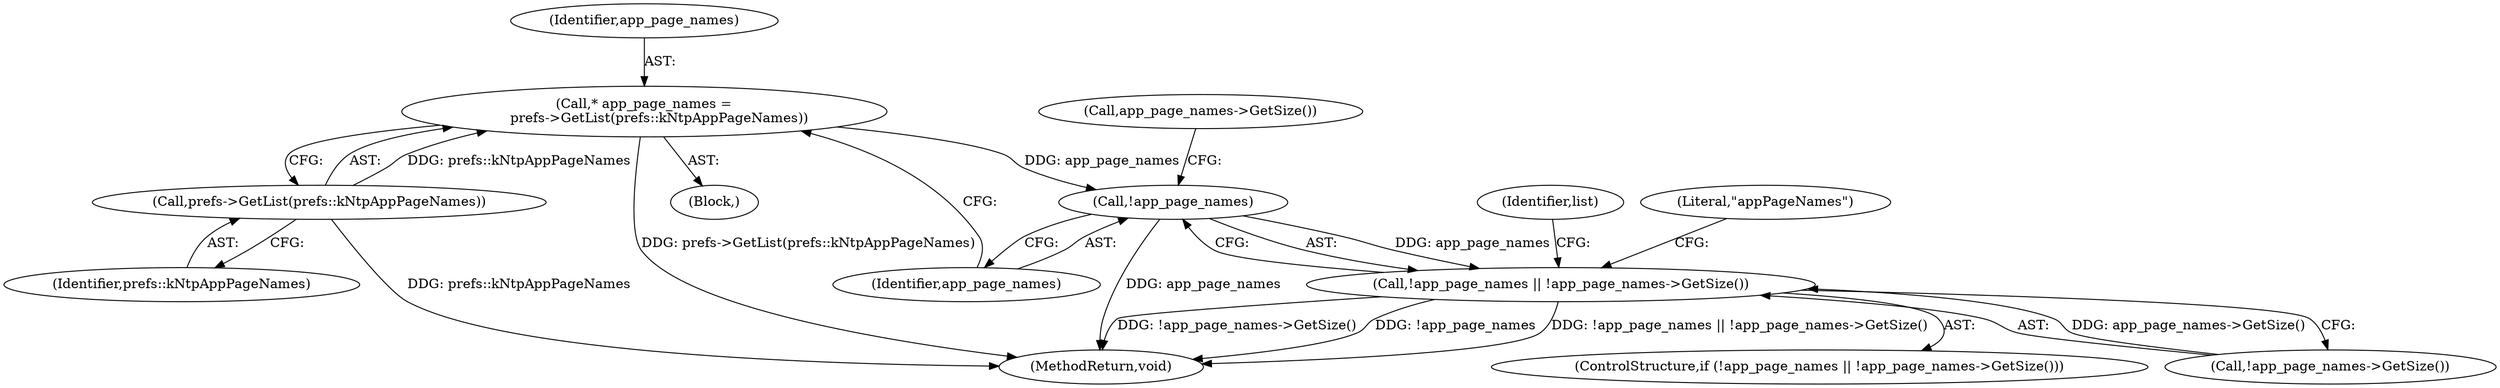 digraph "0_Chrome_438b99bc730bc665eedfc62c4eb864c981e5c65f_1@pointer" {
"1000159" [label="(Call,* app_page_names =\n       prefs->GetList(prefs::kNtpAppPageNames))"];
"1000161" [label="(Call,prefs->GetList(prefs::kNtpAppPageNames))"];
"1000165" [label="(Call,!app_page_names)"];
"1000164" [label="(Call,!app_page_names || !app_page_names->GetSize())"];
"1000164" [label="(Call,!app_page_names || !app_page_names->GetSize())"];
"1000168" [label="(Call,app_page_names->GetSize())"];
"1000163" [label="(ControlStructure,if (!app_page_names || !app_page_names->GetSize()))"];
"1000102" [label="(Block,)"];
"1000161" [label="(Call,prefs->GetList(prefs::kNtpAppPageNames))"];
"1000166" [label="(Identifier,app_page_names)"];
"1000173" [label="(Identifier,list)"];
"1000167" [label="(Call,!app_page_names->GetSize())"];
"1000187" [label="(Literal,\"appPageNames\")"];
"1000159" [label="(Call,* app_page_names =\n       prefs->GetList(prefs::kNtpAppPageNames))"];
"1000165" [label="(Call,!app_page_names)"];
"1000162" [label="(Identifier,prefs::kNtpAppPageNames)"];
"1000191" [label="(MethodReturn,void)"];
"1000160" [label="(Identifier,app_page_names)"];
"1000159" -> "1000102"  [label="AST: "];
"1000159" -> "1000161"  [label="CFG: "];
"1000160" -> "1000159"  [label="AST: "];
"1000161" -> "1000159"  [label="AST: "];
"1000166" -> "1000159"  [label="CFG: "];
"1000159" -> "1000191"  [label="DDG: prefs->GetList(prefs::kNtpAppPageNames)"];
"1000161" -> "1000159"  [label="DDG: prefs::kNtpAppPageNames"];
"1000159" -> "1000165"  [label="DDG: app_page_names"];
"1000161" -> "1000162"  [label="CFG: "];
"1000162" -> "1000161"  [label="AST: "];
"1000161" -> "1000191"  [label="DDG: prefs::kNtpAppPageNames"];
"1000165" -> "1000164"  [label="AST: "];
"1000165" -> "1000166"  [label="CFG: "];
"1000166" -> "1000165"  [label="AST: "];
"1000168" -> "1000165"  [label="CFG: "];
"1000164" -> "1000165"  [label="CFG: "];
"1000165" -> "1000191"  [label="DDG: app_page_names"];
"1000165" -> "1000164"  [label="DDG: app_page_names"];
"1000164" -> "1000163"  [label="AST: "];
"1000164" -> "1000167"  [label="CFG: "];
"1000167" -> "1000164"  [label="AST: "];
"1000173" -> "1000164"  [label="CFG: "];
"1000187" -> "1000164"  [label="CFG: "];
"1000164" -> "1000191"  [label="DDG: !app_page_names || !app_page_names->GetSize()"];
"1000164" -> "1000191"  [label="DDG: !app_page_names->GetSize()"];
"1000164" -> "1000191"  [label="DDG: !app_page_names"];
"1000167" -> "1000164"  [label="DDG: app_page_names->GetSize()"];
}
